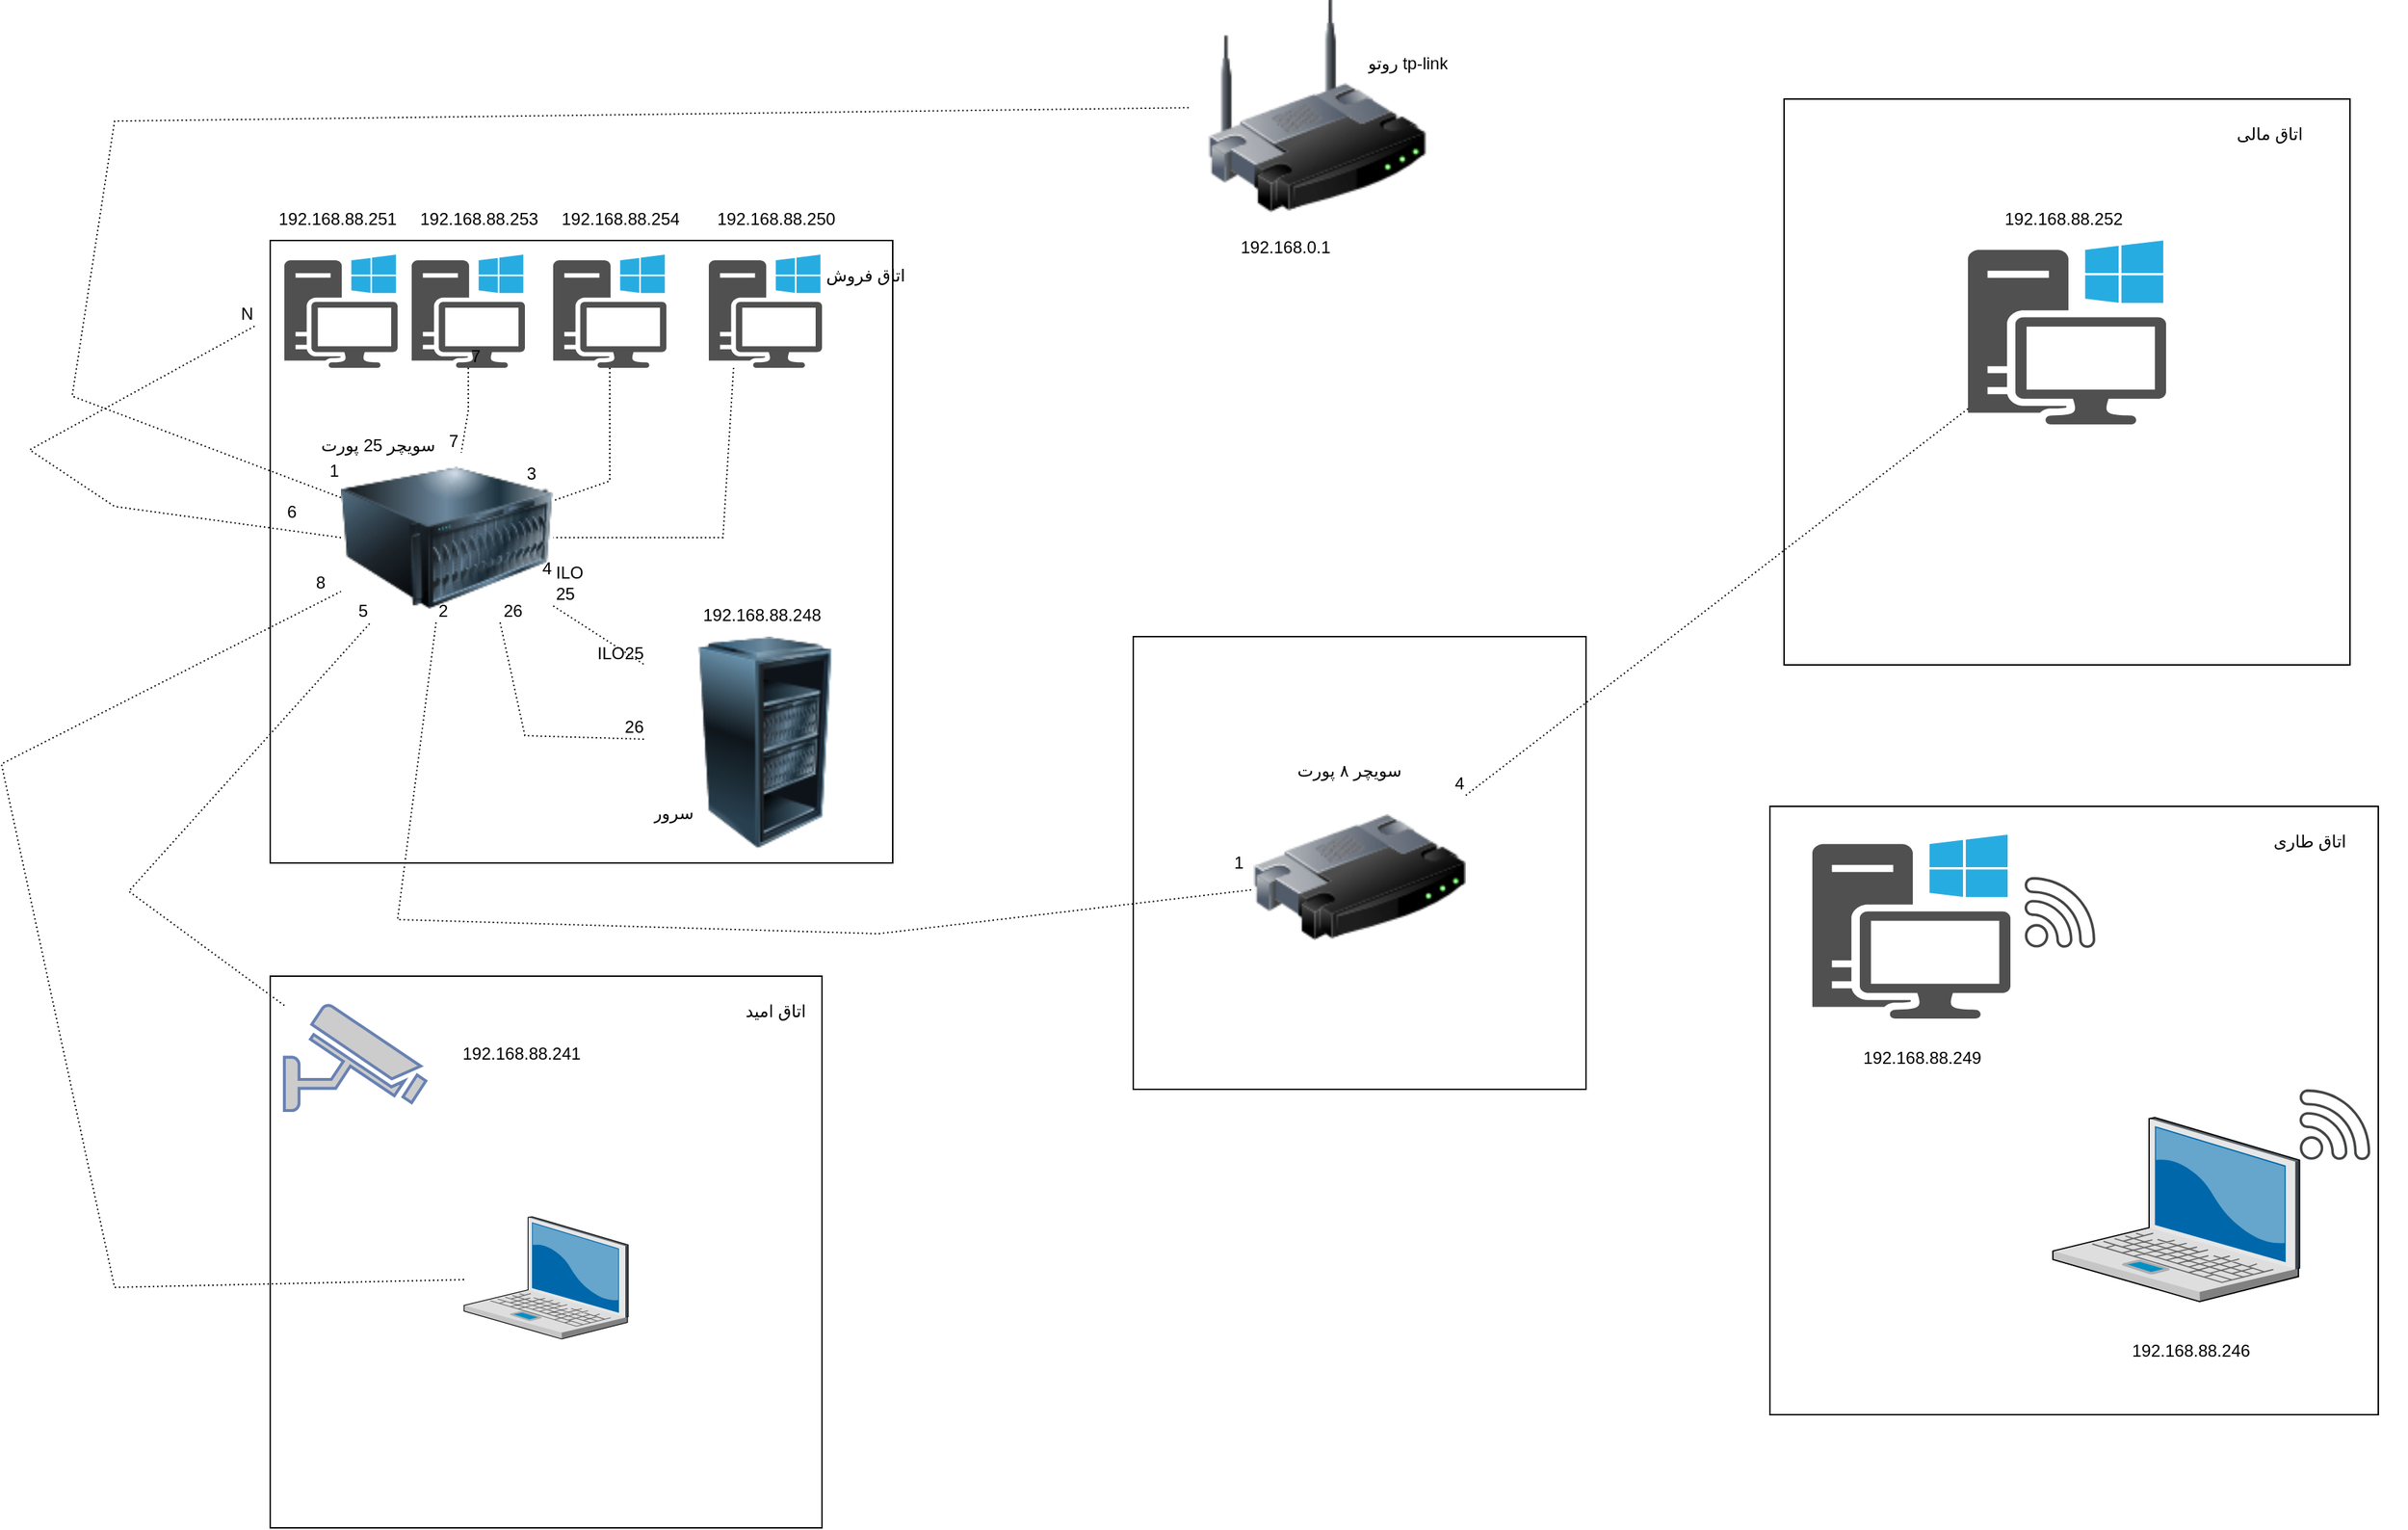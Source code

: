<mxfile version="24.3.1" type="github">
  <diagram name="Page-1" id="dnspijih9CA00CycZB1b">
    <mxGraphModel dx="2664" dy="2218" grid="1" gridSize="10" guides="1" tooltips="1" connect="1" arrows="1" fold="1" page="1" pageScale="1" pageWidth="850" pageHeight="1100" math="0" shadow="0">
      <root>
        <mxCell id="0" />
        <mxCell id="1" parent="0" />
        <mxCell id="KiN8b0bEKpJeBiwPEQ-a-1" value="" style="whiteSpace=wrap;html=1;aspect=fixed;" vertex="1" parent="1">
          <mxGeometry x="-200" y="110" width="440" height="440" as="geometry" />
        </mxCell>
        <mxCell id="KiN8b0bEKpJeBiwPEQ-a-3" value="" style="image;html=1;image=img/lib/clip_art/computers/Server_Rack_Partial_128x128.png" vertex="1" parent="1">
          <mxGeometry x="65" y="390" width="170" height="150" as="geometry" />
        </mxCell>
        <mxCell id="KiN8b0bEKpJeBiwPEQ-a-4" value="" style="sketch=0;pointerEvents=1;shadow=0;dashed=0;html=1;strokeColor=none;fillColor=#505050;labelPosition=center;verticalLabelPosition=bottom;verticalAlign=top;outlineConnect=0;align=center;shape=mxgraph.office.devices.workstation_pc;" vertex="1" parent="1">
          <mxGeometry x="-190" y="120" width="80" height="80" as="geometry" />
        </mxCell>
        <mxCell id="KiN8b0bEKpJeBiwPEQ-a-6" value="" style="sketch=0;pointerEvents=1;shadow=0;dashed=0;html=1;strokeColor=none;fillColor=#505050;labelPosition=center;verticalLabelPosition=bottom;verticalAlign=top;outlineConnect=0;align=center;shape=mxgraph.office.devices.workstation_pc;" vertex="1" parent="1">
          <mxGeometry x="-100" y="120" width="80" height="80" as="geometry" />
        </mxCell>
        <mxCell id="KiN8b0bEKpJeBiwPEQ-a-7" value="" style="sketch=0;pointerEvents=1;shadow=0;dashed=0;html=1;strokeColor=none;fillColor=#505050;labelPosition=center;verticalLabelPosition=bottom;verticalAlign=top;outlineConnect=0;align=center;shape=mxgraph.office.devices.workstation_pc;" vertex="1" parent="1">
          <mxGeometry y="120" width="80" height="80" as="geometry" />
        </mxCell>
        <mxCell id="KiN8b0bEKpJeBiwPEQ-a-8" value="" style="sketch=0;pointerEvents=1;shadow=0;dashed=0;html=1;strokeColor=none;fillColor=#505050;labelPosition=center;verticalLabelPosition=bottom;verticalAlign=top;outlineConnect=0;align=center;shape=mxgraph.office.devices.workstation_pc;" vertex="1" parent="1">
          <mxGeometry x="110" y="120" width="80" height="80" as="geometry" />
        </mxCell>
        <mxCell id="KiN8b0bEKpJeBiwPEQ-a-9" value="" style="image;html=1;image=img/lib/clip_art/networking/Wireless_Router_128x128.png" vertex="1" parent="1">
          <mxGeometry x="450" y="-60" width="180" height="150" as="geometry" />
        </mxCell>
        <mxCell id="KiN8b0bEKpJeBiwPEQ-a-11" value="" style="whiteSpace=wrap;html=1;aspect=fixed;" vertex="1" parent="1">
          <mxGeometry x="410" y="390" width="320" height="320" as="geometry" />
        </mxCell>
        <mxCell id="KiN8b0bEKpJeBiwPEQ-a-12" value="" style="image;html=1;image=img/lib/clip_art/networking/Router_128x128.png" vertex="1" parent="1">
          <mxGeometry x="495" y="490" width="150" height="140" as="geometry" />
        </mxCell>
        <mxCell id="KiN8b0bEKpJeBiwPEQ-a-14" value="" style="whiteSpace=wrap;html=1;aspect=fixed;" vertex="1" parent="1">
          <mxGeometry x="-200" y="630" width="390" height="390" as="geometry" />
        </mxCell>
        <mxCell id="KiN8b0bEKpJeBiwPEQ-a-15" value="" style="fontColor=#0066CC;verticalAlign=top;verticalLabelPosition=bottom;labelPosition=center;align=center;html=1;outlineConnect=0;fillColor=#CCCCCC;strokeColor=#6881B3;gradientColor=none;gradientDirection=north;strokeWidth=2;shape=mxgraph.networks.security_camera;" vertex="1" parent="1">
          <mxGeometry x="-190" y="650" width="100" height="75" as="geometry" />
        </mxCell>
        <mxCell id="KiN8b0bEKpJeBiwPEQ-a-17" value="" style="whiteSpace=wrap;html=1;aspect=fixed;" vertex="1" parent="1">
          <mxGeometry x="870" y="10" width="400" height="400" as="geometry" />
        </mxCell>
        <mxCell id="KiN8b0bEKpJeBiwPEQ-a-18" value="" style="sketch=0;pointerEvents=1;shadow=0;dashed=0;html=1;strokeColor=none;fillColor=#505050;labelPosition=center;verticalLabelPosition=bottom;verticalAlign=top;outlineConnect=0;align=center;shape=mxgraph.office.devices.workstation_pc;" vertex="1" parent="1">
          <mxGeometry x="1000" y="110" width="140" height="130" as="geometry" />
        </mxCell>
        <mxCell id="KiN8b0bEKpJeBiwPEQ-a-19" value="" style="whiteSpace=wrap;html=1;aspect=fixed;" vertex="1" parent="1">
          <mxGeometry x="860" y="510" width="430" height="430" as="geometry" />
        </mxCell>
        <mxCell id="KiN8b0bEKpJeBiwPEQ-a-20" value="" style="sketch=0;pointerEvents=1;shadow=0;dashed=0;html=1;strokeColor=none;fillColor=#505050;labelPosition=center;verticalLabelPosition=bottom;verticalAlign=top;outlineConnect=0;align=center;shape=mxgraph.office.devices.workstation_pc;" vertex="1" parent="1">
          <mxGeometry x="890" y="530" width="140" height="130" as="geometry" />
        </mxCell>
        <mxCell id="KiN8b0bEKpJeBiwPEQ-a-22" value="" style="verticalLabelPosition=bottom;sketch=0;aspect=fixed;html=1;verticalAlign=top;strokeColor=none;align=center;outlineConnect=0;shape=mxgraph.citrix.laptop_2;" vertex="1" parent="1">
          <mxGeometry x="1060" y="730" width="174.34" height="130" as="geometry" />
        </mxCell>
        <mxCell id="KiN8b0bEKpJeBiwPEQ-a-28" value="" style="endArrow=none;html=1;rounded=0;dashed=1;dashPattern=1 2;" edge="1" parent="1" source="KiN8b0bEKpJeBiwPEQ-a-37" target="KiN8b0bEKpJeBiwPEQ-a-9">
          <mxGeometry relative="1" as="geometry">
            <mxPoint x="-230" y="280" as="sourcePoint" />
            <mxPoint x="290" y="-90" as="targetPoint" />
            <Array as="points">
              <mxPoint x="-340" y="220" />
              <mxPoint x="-310" y="25.6" />
            </Array>
          </mxGeometry>
        </mxCell>
        <mxCell id="KiN8b0bEKpJeBiwPEQ-a-29" value="1" style="resizable=0;html=1;whiteSpace=wrap;align=left;verticalAlign=bottom;" connectable="0" vertex="1" parent="KiN8b0bEKpJeBiwPEQ-a-28">
          <mxGeometry x="-1" relative="1" as="geometry">
            <mxPoint x="-10" y="-10" as="offset" />
          </mxGeometry>
        </mxCell>
        <mxCell id="KiN8b0bEKpJeBiwPEQ-a-30" value="" style="resizable=0;html=1;whiteSpace=wrap;align=right;verticalAlign=bottom;" connectable="0" vertex="1" parent="KiN8b0bEKpJeBiwPEQ-a-28">
          <mxGeometry x="1" relative="1" as="geometry">
            <mxPoint y="-19" as="offset" />
          </mxGeometry>
        </mxCell>
        <mxCell id="KiN8b0bEKpJeBiwPEQ-a-31" value="" style="endArrow=none;html=1;rounded=0;dashed=1;dashPattern=1 2;exitX=0;exitY=0.5;exitDx=0;exitDy=0;" edge="1" parent="1" source="KiN8b0bEKpJeBiwPEQ-a-37">
          <mxGeometry relative="1" as="geometry">
            <mxPoint x="-270" y="368" as="sourcePoint" />
            <mxPoint x="-210" y="170" as="targetPoint" />
            <Array as="points">
              <mxPoint x="-310" y="298" />
              <mxPoint x="-370" y="258" />
            </Array>
          </mxGeometry>
        </mxCell>
        <mxCell id="KiN8b0bEKpJeBiwPEQ-a-32" value="6" style="resizable=0;html=1;whiteSpace=wrap;align=left;verticalAlign=bottom;direction=south;" connectable="0" vertex="1" parent="KiN8b0bEKpJeBiwPEQ-a-31">
          <mxGeometry x="-1" relative="1" as="geometry">
            <mxPoint x="-40" y="-10" as="offset" />
          </mxGeometry>
        </mxCell>
        <mxCell id="KiN8b0bEKpJeBiwPEQ-a-33" value="N" style="resizable=0;html=1;whiteSpace=wrap;align=right;verticalAlign=bottom;" connectable="0" vertex="1" parent="KiN8b0bEKpJeBiwPEQ-a-31">
          <mxGeometry x="1" relative="1" as="geometry" />
        </mxCell>
        <mxCell id="KiN8b0bEKpJeBiwPEQ-a-34" value="" style="endArrow=none;html=1;rounded=0;dashed=1;dashPattern=1 2;" edge="1" parent="1" source="KiN8b0bEKpJeBiwPEQ-a-6" target="KiN8b0bEKpJeBiwPEQ-a-37">
          <mxGeometry relative="1" as="geometry">
            <mxPoint x="270" y="209.5" as="sourcePoint" />
            <mxPoint x="430" y="209.5" as="targetPoint" />
            <Array as="points">
              <mxPoint x="-60" y="230" />
            </Array>
          </mxGeometry>
        </mxCell>
        <mxCell id="KiN8b0bEKpJeBiwPEQ-a-35" value="7" style="resizable=0;html=1;whiteSpace=wrap;align=left;verticalAlign=bottom;" connectable="0" vertex="1" parent="KiN8b0bEKpJeBiwPEQ-a-34">
          <mxGeometry x="-1" relative="1" as="geometry" />
        </mxCell>
        <mxCell id="KiN8b0bEKpJeBiwPEQ-a-36" value="7" style="resizable=0;html=1;whiteSpace=wrap;align=right;verticalAlign=bottom;" connectable="0" vertex="1" parent="KiN8b0bEKpJeBiwPEQ-a-34">
          <mxGeometry x="1" relative="1" as="geometry" />
        </mxCell>
        <mxCell id="KiN8b0bEKpJeBiwPEQ-a-37" value="" style="image;html=1;image=img/lib/clip_art/computers/Server_128x128.png" vertex="1" parent="1">
          <mxGeometry x="-150" y="260" width="150" height="120" as="geometry" />
        </mxCell>
        <mxCell id="KiN8b0bEKpJeBiwPEQ-a-38" value="" style="endArrow=none;html=1;rounded=0;dashed=1;dashPattern=1 2;" edge="1" parent="1" source="KiN8b0bEKpJeBiwPEQ-a-7" target="KiN8b0bEKpJeBiwPEQ-a-37">
          <mxGeometry relative="1" as="geometry">
            <mxPoint x="265" y="310" as="sourcePoint" />
            <mxPoint x="380" y="230" as="targetPoint" />
            <Array as="points">
              <mxPoint x="40" y="280" />
            </Array>
          </mxGeometry>
        </mxCell>
        <mxCell id="KiN8b0bEKpJeBiwPEQ-a-39" value="3" style="resizable=0;html=1;whiteSpace=wrap;align=right;verticalAlign=bottom;" connectable="0" vertex="1" parent="KiN8b0bEKpJeBiwPEQ-a-38">
          <mxGeometry x="1" relative="1" as="geometry">
            <mxPoint x="-10" y="-10" as="offset" />
          </mxGeometry>
        </mxCell>
        <mxCell id="KiN8b0bEKpJeBiwPEQ-a-40" value="" style="endArrow=none;html=1;rounded=0;dashed=1;dashPattern=1 2;" edge="1" parent="1" target="KiN8b0bEKpJeBiwPEQ-a-37">
          <mxGeometry relative="1" as="geometry">
            <mxPoint x="127.5" y="200" as="sourcePoint" />
            <mxPoint x="290" y="320" as="targetPoint" />
            <Array as="points">
              <mxPoint x="120" y="320" />
            </Array>
          </mxGeometry>
        </mxCell>
        <mxCell id="KiN8b0bEKpJeBiwPEQ-a-41" value="4" style="resizable=0;html=1;whiteSpace=wrap;align=right;verticalAlign=bottom;" connectable="0" vertex="1" parent="KiN8b0bEKpJeBiwPEQ-a-40">
          <mxGeometry x="1" relative="1" as="geometry">
            <mxPoint y="30" as="offset" />
          </mxGeometry>
        </mxCell>
        <mxCell id="KiN8b0bEKpJeBiwPEQ-a-44" value="" style="endArrow=none;html=1;rounded=0;dashed=1;dashPattern=1 2;" edge="1" parent="1" source="KiN8b0bEKpJeBiwPEQ-a-37" target="KiN8b0bEKpJeBiwPEQ-a-3">
          <mxGeometry relative="1" as="geometry">
            <mxPoint x="410" y="170" as="sourcePoint" />
            <mxPoint x="320" y="400" as="targetPoint" />
          </mxGeometry>
        </mxCell>
        <mxCell id="KiN8b0bEKpJeBiwPEQ-a-45" value="ILO 25" style="resizable=0;html=1;whiteSpace=wrap;align=left;verticalAlign=bottom;" connectable="0" vertex="1" parent="KiN8b0bEKpJeBiwPEQ-a-44">
          <mxGeometry x="-1" relative="1" as="geometry" />
        </mxCell>
        <mxCell id="KiN8b0bEKpJeBiwPEQ-a-46" value="ILO25" style="resizable=0;html=1;whiteSpace=wrap;align=right;verticalAlign=bottom;" connectable="0" vertex="1" parent="KiN8b0bEKpJeBiwPEQ-a-44">
          <mxGeometry x="1" relative="1" as="geometry" />
        </mxCell>
        <mxCell id="KiN8b0bEKpJeBiwPEQ-a-47" value="" style="endArrow=none;html=1;rounded=0;dashed=1;dashPattern=1 2;exitX=0.75;exitY=1;exitDx=0;exitDy=0;" edge="1" parent="1" source="KiN8b0bEKpJeBiwPEQ-a-37" target="KiN8b0bEKpJeBiwPEQ-a-3">
          <mxGeometry relative="1" as="geometry">
            <mxPoint x="-145" y="390" as="sourcePoint" />
            <mxPoint x="-5" y="520" as="targetPoint" />
            <Array as="points">
              <mxPoint x="-20" y="460" />
            </Array>
          </mxGeometry>
        </mxCell>
        <mxCell id="KiN8b0bEKpJeBiwPEQ-a-48" value="26" style="resizable=0;html=1;whiteSpace=wrap;align=left;verticalAlign=bottom;" connectable="0" vertex="1" parent="KiN8b0bEKpJeBiwPEQ-a-47">
          <mxGeometry x="-1" relative="1" as="geometry" />
        </mxCell>
        <mxCell id="KiN8b0bEKpJeBiwPEQ-a-49" value="26" style="resizable=0;html=1;whiteSpace=wrap;align=right;verticalAlign=bottom;" connectable="0" vertex="1" parent="KiN8b0bEKpJeBiwPEQ-a-47">
          <mxGeometry x="1" relative="1" as="geometry" />
        </mxCell>
        <mxCell id="KiN8b0bEKpJeBiwPEQ-a-50" value="" style="endArrow=none;html=1;rounded=0;dashed=1;dashPattern=1 2;" edge="1" parent="1" source="KiN8b0bEKpJeBiwPEQ-a-61" target="KiN8b0bEKpJeBiwPEQ-a-37">
          <mxGeometry relative="1" as="geometry">
            <mxPoint x="-330" y="800" as="sourcePoint" />
            <mxPoint x="-330" y="400" as="targetPoint" />
            <Array as="points">
              <mxPoint x="-310" y="850" />
              <mxPoint x="-390" y="480" />
            </Array>
          </mxGeometry>
        </mxCell>
        <mxCell id="KiN8b0bEKpJeBiwPEQ-a-51" value="8" style="resizable=0;html=1;whiteSpace=wrap;align=right;verticalAlign=bottom;" connectable="0" vertex="1" parent="KiN8b0bEKpJeBiwPEQ-a-50">
          <mxGeometry x="1" relative="1" as="geometry">
            <mxPoint x="-10" y="2" as="offset" />
          </mxGeometry>
        </mxCell>
        <mxCell id="KiN8b0bEKpJeBiwPEQ-a-52" value="" style="endArrow=none;html=1;rounded=0;dashed=1;dashPattern=1 2;" edge="1" parent="1" source="KiN8b0bEKpJeBiwPEQ-a-15" target="KiN8b0bEKpJeBiwPEQ-a-37">
          <mxGeometry relative="1" as="geometry">
            <mxPoint x="-290" y="670" as="sourcePoint" />
            <mxPoint x="-200" y="594.5" as="targetPoint" />
            <Array as="points">
              <mxPoint x="-300" y="570" />
            </Array>
          </mxGeometry>
        </mxCell>
        <mxCell id="KiN8b0bEKpJeBiwPEQ-a-53" value="5" style="resizable=0;html=1;whiteSpace=wrap;align=right;verticalAlign=bottom;" connectable="0" vertex="1" parent="KiN8b0bEKpJeBiwPEQ-a-52">
          <mxGeometry x="1" relative="1" as="geometry" />
        </mxCell>
        <mxCell id="KiN8b0bEKpJeBiwPEQ-a-54" value="" style="sketch=0;pointerEvents=1;shadow=0;dashed=0;html=1;strokeColor=none;fillColor=#434445;aspect=fixed;labelPosition=center;verticalLabelPosition=bottom;verticalAlign=top;align=center;outlineConnect=0;shape=mxgraph.vvd.wi_fi;" vertex="1" parent="1">
          <mxGeometry x="1040" y="560" width="50" height="50" as="geometry" />
        </mxCell>
        <mxCell id="KiN8b0bEKpJeBiwPEQ-a-55" value="" style="sketch=0;pointerEvents=1;shadow=0;dashed=0;html=1;strokeColor=none;fillColor=#434445;aspect=fixed;labelPosition=center;verticalLabelPosition=bottom;verticalAlign=top;align=center;outlineConnect=0;shape=mxgraph.vvd.wi_fi;" vertex="1" parent="1">
          <mxGeometry x="1234.34" y="710" width="50" height="50" as="geometry" />
        </mxCell>
        <mxCell id="KiN8b0bEKpJeBiwPEQ-a-56" value="" style="endArrow=none;html=1;rounded=0;dashed=1;dashPattern=1 2;" edge="1" parent="1" source="KiN8b0bEKpJeBiwPEQ-a-37" target="KiN8b0bEKpJeBiwPEQ-a-12">
          <mxGeometry relative="1" as="geometry">
            <mxPoint x="-122" y="570" as="sourcePoint" />
            <mxPoint x="460" y="570" as="targetPoint" />
            <Array as="points">
              <mxPoint x="-110" y="590" />
              <mxPoint x="230" y="600" />
            </Array>
          </mxGeometry>
        </mxCell>
        <mxCell id="KiN8b0bEKpJeBiwPEQ-a-57" value="2" style="resizable=0;html=1;whiteSpace=wrap;align=left;verticalAlign=bottom;" connectable="0" vertex="1" parent="KiN8b0bEKpJeBiwPEQ-a-56">
          <mxGeometry x="-1" relative="1" as="geometry" />
        </mxCell>
        <mxCell id="KiN8b0bEKpJeBiwPEQ-a-58" value="1" style="resizable=0;html=1;whiteSpace=wrap;align=right;verticalAlign=bottom;" connectable="0" vertex="1" parent="KiN8b0bEKpJeBiwPEQ-a-56">
          <mxGeometry x="1" relative="1" as="geometry">
            <mxPoint x="-5" y="-10" as="offset" />
          </mxGeometry>
        </mxCell>
        <mxCell id="KiN8b0bEKpJeBiwPEQ-a-59" value="" style="endArrow=none;html=1;rounded=0;dashed=1;dashPattern=1 2;" edge="1" parent="1" source="KiN8b0bEKpJeBiwPEQ-a-18" target="KiN8b0bEKpJeBiwPEQ-a-12">
          <mxGeometry relative="1" as="geometry">
            <mxPoint x="570" y="270" as="sourcePoint" />
            <mxPoint x="730" y="270" as="targetPoint" />
          </mxGeometry>
        </mxCell>
        <mxCell id="KiN8b0bEKpJeBiwPEQ-a-60" value="4" style="resizable=0;html=1;whiteSpace=wrap;align=right;verticalAlign=bottom;" connectable="0" vertex="1" parent="KiN8b0bEKpJeBiwPEQ-a-59">
          <mxGeometry x="1" relative="1" as="geometry" />
        </mxCell>
        <mxCell id="KiN8b0bEKpJeBiwPEQ-a-61" value="" style="verticalLabelPosition=bottom;sketch=0;aspect=fixed;html=1;verticalAlign=top;strokeColor=none;align=center;outlineConnect=0;shape=mxgraph.citrix.laptop_2;" vertex="1" parent="1">
          <mxGeometry x="-63" y="800" width="116" height="86.5" as="geometry" />
        </mxCell>
        <mxCell id="KiN8b0bEKpJeBiwPEQ-a-62" value="192.168.88.251" style="text;strokeColor=none;fillColor=none;align=left;verticalAlign=middle;spacingLeft=4;spacingRight=4;overflow=hidden;points=[[0,0.5],[1,0.5]];portConstraint=eastwest;rotatable=0;whiteSpace=wrap;html=1;" vertex="1" parent="1">
          <mxGeometry x="-200" y="80" width="100" height="30" as="geometry" />
        </mxCell>
        <mxCell id="KiN8b0bEKpJeBiwPEQ-a-63" value="192.168.88.253" style="text;strokeColor=none;fillColor=none;align=left;verticalAlign=middle;spacingLeft=4;spacingRight=4;overflow=hidden;points=[[0,0.5],[1,0.5]];portConstraint=eastwest;rotatable=0;whiteSpace=wrap;html=1;" vertex="1" parent="1">
          <mxGeometry x="-100" y="80" width="100" height="30" as="geometry" />
        </mxCell>
        <mxCell id="KiN8b0bEKpJeBiwPEQ-a-64" value="192.168.88.254" style="text;strokeColor=none;fillColor=none;align=left;verticalAlign=middle;spacingLeft=4;spacingRight=4;overflow=hidden;points=[[0,0.5],[1,0.5]];portConstraint=eastwest;rotatable=0;whiteSpace=wrap;html=1;" vertex="1" parent="1">
          <mxGeometry y="80" width="100" height="30" as="geometry" />
        </mxCell>
        <mxCell id="KiN8b0bEKpJeBiwPEQ-a-65" value="192.168.88.250" style="text;strokeColor=none;fillColor=none;align=left;verticalAlign=middle;spacingLeft=4;spacingRight=4;overflow=hidden;points=[[0,0.5],[1,0.5]];portConstraint=eastwest;rotatable=0;whiteSpace=wrap;html=1;" vertex="1" parent="1">
          <mxGeometry x="110" y="80" width="100" height="30" as="geometry" />
        </mxCell>
        <mxCell id="KiN8b0bEKpJeBiwPEQ-a-66" value="192.168.0.1" style="text;strokeColor=none;fillColor=none;align=left;verticalAlign=middle;spacingLeft=4;spacingRight=4;overflow=hidden;points=[[0,0.5],[1,0.5]];portConstraint=eastwest;rotatable=0;whiteSpace=wrap;html=1;" vertex="1" parent="1">
          <mxGeometry x="480" y="100" width="90" height="30" as="geometry" />
        </mxCell>
        <mxCell id="KiN8b0bEKpJeBiwPEQ-a-67" value="192.168.88.241" style="text;strokeColor=none;fillColor=none;align=left;verticalAlign=middle;spacingLeft=4;spacingRight=4;overflow=hidden;points=[[0,0.5],[1,0.5]];portConstraint=eastwest;rotatable=0;whiteSpace=wrap;html=1;" vertex="1" parent="1">
          <mxGeometry x="-70" y="670" width="100" height="30" as="geometry" />
        </mxCell>
        <mxCell id="KiN8b0bEKpJeBiwPEQ-a-68" value="192.168.88.252" style="text;strokeColor=none;fillColor=none;align=left;verticalAlign=middle;spacingLeft=4;spacingRight=4;overflow=hidden;points=[[0,0.5],[1,0.5]];portConstraint=eastwest;rotatable=0;whiteSpace=wrap;html=1;" vertex="1" parent="1">
          <mxGeometry x="1020" y="80" width="100" height="30" as="geometry" />
        </mxCell>
        <mxCell id="KiN8b0bEKpJeBiwPEQ-a-69" value="192.168.88.249" style="text;strokeColor=none;fillColor=none;align=left;verticalAlign=middle;spacingLeft=4;spacingRight=4;overflow=hidden;points=[[0,0.5],[1,0.5]];portConstraint=eastwest;rotatable=0;whiteSpace=wrap;html=1;" vertex="1" parent="1">
          <mxGeometry x="920" y="672.5" width="100" height="30" as="geometry" />
        </mxCell>
        <mxCell id="KiN8b0bEKpJeBiwPEQ-a-70" value="192.168.88.246" style="text;strokeColor=none;fillColor=none;align=left;verticalAlign=middle;spacingLeft=4;spacingRight=4;overflow=hidden;points=[[0,0.5],[1,0.5]];portConstraint=eastwest;rotatable=0;whiteSpace=wrap;html=1;" vertex="1" parent="1">
          <mxGeometry x="1110" y="880" width="100" height="30" as="geometry" />
        </mxCell>
        <mxCell id="KiN8b0bEKpJeBiwPEQ-a-71" value="192.168.88.248" style="text;strokeColor=none;fillColor=none;align=left;verticalAlign=middle;spacingLeft=4;spacingRight=4;overflow=hidden;points=[[0,0.5],[1,0.5]];portConstraint=eastwest;rotatable=0;whiteSpace=wrap;html=1;" vertex="1" parent="1">
          <mxGeometry x="100" y="360" width="100" height="30" as="geometry" />
        </mxCell>
        <mxCell id="KiN8b0bEKpJeBiwPEQ-a-72" value="سویچر ۸ پورت" style="text;strokeColor=none;fillColor=none;align=left;verticalAlign=middle;spacingLeft=4;spacingRight=4;overflow=hidden;points=[[0,0.5],[1,0.5]];portConstraint=eastwest;rotatable=0;whiteSpace=wrap;html=1;" vertex="1" parent="1">
          <mxGeometry x="520" y="470" width="100" height="30" as="geometry" />
        </mxCell>
        <mxCell id="KiN8b0bEKpJeBiwPEQ-a-73" value="سرور" style="text;strokeColor=none;fillColor=none;align=left;verticalAlign=middle;spacingLeft=4;spacingRight=4;overflow=hidden;points=[[0,0.5],[1,0.5]];portConstraint=eastwest;rotatable=0;whiteSpace=wrap;html=1;" vertex="1" parent="1">
          <mxGeometry x="65" y="500" width="100" height="30" as="geometry" />
        </mxCell>
        <mxCell id="KiN8b0bEKpJeBiwPEQ-a-74" value="روتو tp-link" style="text;strokeColor=none;fillColor=none;align=left;verticalAlign=middle;spacingLeft=4;spacingRight=4;overflow=hidden;points=[[0,0.5],[1,0.5]];portConstraint=eastwest;rotatable=0;whiteSpace=wrap;html=1;" vertex="1" parent="1">
          <mxGeometry x="570" y="-30" width="100" height="30" as="geometry" />
        </mxCell>
        <mxCell id="KiN8b0bEKpJeBiwPEQ-a-75" value="سویچر 25 پورت" style="text;strokeColor=none;fillColor=none;align=left;verticalAlign=middle;spacingLeft=4;spacingRight=4;overflow=hidden;points=[[0,0.5],[1,0.5]];portConstraint=eastwest;rotatable=0;whiteSpace=wrap;html=1;" vertex="1" parent="1">
          <mxGeometry x="-170" y="240" width="100" height="30" as="geometry" />
        </mxCell>
        <mxCell id="KiN8b0bEKpJeBiwPEQ-a-76" value="اتاق مالی" style="text;strokeColor=none;fillColor=none;align=left;verticalAlign=middle;spacingLeft=4;spacingRight=4;overflow=hidden;points=[[0,0.5],[1,0.5]];portConstraint=eastwest;rotatable=0;whiteSpace=wrap;html=1;" vertex="1" parent="1">
          <mxGeometry x="1184.34" y="20" width="100" height="30" as="geometry" />
        </mxCell>
        <mxCell id="KiN8b0bEKpJeBiwPEQ-a-77" value="اتاق طاری" style="text;strokeColor=none;fillColor=none;align=left;verticalAlign=middle;spacingLeft=4;spacingRight=4;overflow=hidden;points=[[0,0.5],[1,0.5]];portConstraint=eastwest;rotatable=0;whiteSpace=wrap;html=1;" vertex="1" parent="1">
          <mxGeometry x="1210.0" y="520" width="100" height="30" as="geometry" />
        </mxCell>
        <mxCell id="KiN8b0bEKpJeBiwPEQ-a-78" value="اتاق امید" style="text;strokeColor=none;fillColor=none;align=left;verticalAlign=middle;spacingLeft=4;spacingRight=4;overflow=hidden;points=[[0,0.5],[1,0.5]];portConstraint=eastwest;rotatable=0;whiteSpace=wrap;html=1;" vertex="1" parent="1">
          <mxGeometry x="130.0" y="640" width="100" height="30" as="geometry" />
        </mxCell>
        <mxCell id="KiN8b0bEKpJeBiwPEQ-a-79" value="اتاق فروش" style="text;strokeColor=none;fillColor=none;align=left;verticalAlign=middle;spacingLeft=4;spacingRight=4;overflow=hidden;points=[[0,0.5],[1,0.5]];portConstraint=eastwest;rotatable=0;whiteSpace=wrap;html=1;" vertex="1" parent="1">
          <mxGeometry x="187.0" y="120" width="100" height="30" as="geometry" />
        </mxCell>
      </root>
    </mxGraphModel>
  </diagram>
</mxfile>
